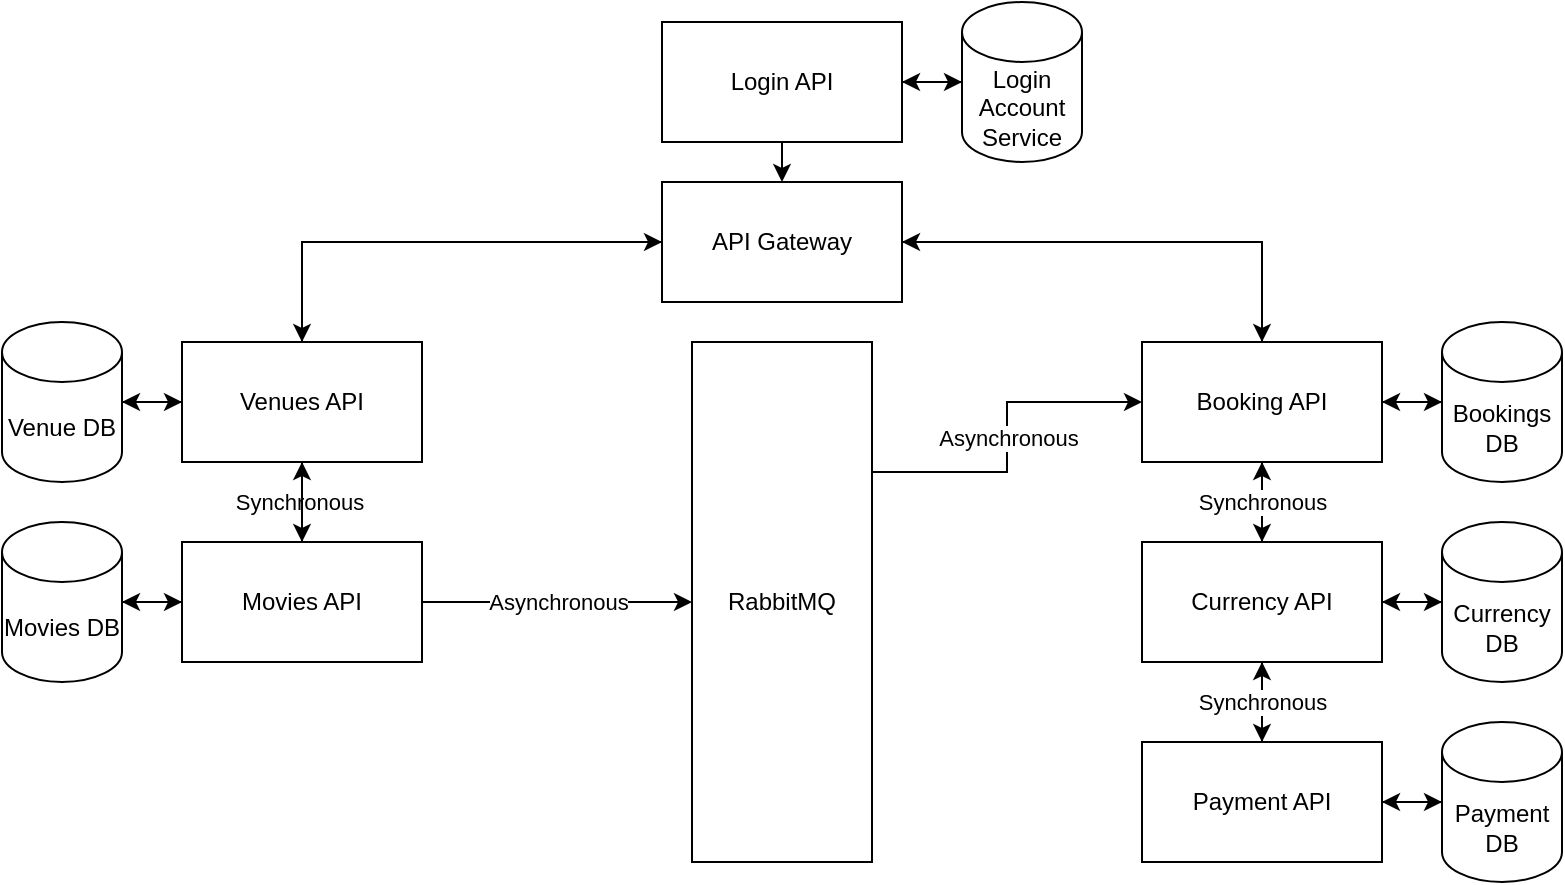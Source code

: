 <mxfile version="15.1.4" type="device"><diagram id="KUEhBBuLa6dwrgG01GGf" name="Page-1"><mxGraphModel dx="1209" dy="675" grid="1" gridSize="10" guides="1" tooltips="1" connect="1" arrows="1" fold="1" page="1" pageScale="1" pageWidth="850" pageHeight="1100" math="0" shadow="0"><root><mxCell id="0"/><mxCell id="1" parent="0"/><mxCell id="QvOMj8atqm_Ou_wZ5UZj-12" style="edgeStyle=orthogonalEdgeStyle;rounded=0;orthogonalLoop=1;jettySize=auto;html=1;exitX=0.5;exitY=1;exitDx=0;exitDy=0;entryX=0.5;entryY=0;entryDx=0;entryDy=0;" edge="1" parent="1" source="QvOMj8atqm_Ou_wZ5UZj-1" target="QvOMj8atqm_Ou_wZ5UZj-11"><mxGeometry relative="1" as="geometry"/></mxCell><mxCell id="QvOMj8atqm_Ou_wZ5UZj-22" value="" style="edgeStyle=orthogonalEdgeStyle;rounded=0;orthogonalLoop=1;jettySize=auto;html=1;" edge="1" parent="1" source="QvOMj8atqm_Ou_wZ5UZj-1" target="QvOMj8atqm_Ou_wZ5UZj-21"><mxGeometry relative="1" as="geometry"/></mxCell><mxCell id="QvOMj8atqm_Ou_wZ5UZj-1" value="Login API" style="rounded=0;whiteSpace=wrap;html=1;" vertex="1" parent="1"><mxGeometry x="390" y="160" width="120" height="60" as="geometry"/></mxCell><mxCell id="QvOMj8atqm_Ou_wZ5UZj-36" style="edgeStyle=orthogonalEdgeStyle;rounded=0;orthogonalLoop=1;jettySize=auto;html=1;exitX=0.5;exitY=1;exitDx=0;exitDy=0;entryX=0.5;entryY=0;entryDx=0;entryDy=0;" edge="1" parent="1" source="QvOMj8atqm_Ou_wZ5UZj-2" target="QvOMj8atqm_Ou_wZ5UZj-5"><mxGeometry relative="1" as="geometry"/></mxCell><mxCell id="QvOMj8atqm_Ou_wZ5UZj-66" style="edgeStyle=orthogonalEdgeStyle;rounded=0;orthogonalLoop=1;jettySize=auto;html=1;exitX=1;exitY=0.5;exitDx=0;exitDy=0;entryX=0;entryY=0.5;entryDx=0;entryDy=0;entryPerimeter=0;" edge="1" parent="1" source="QvOMj8atqm_Ou_wZ5UZj-2" target="QvOMj8atqm_Ou_wZ5UZj-65"><mxGeometry relative="1" as="geometry"/></mxCell><mxCell id="QvOMj8atqm_Ou_wZ5UZj-78" style="edgeStyle=orthogonalEdgeStyle;rounded=0;orthogonalLoop=1;jettySize=auto;html=1;exitX=0.5;exitY=0;exitDx=0;exitDy=0;entryX=1;entryY=0.5;entryDx=0;entryDy=0;" edge="1" parent="1" source="QvOMj8atqm_Ou_wZ5UZj-2" target="QvOMj8atqm_Ou_wZ5UZj-11"><mxGeometry relative="1" as="geometry"/></mxCell><mxCell id="QvOMj8atqm_Ou_wZ5UZj-2" value="Booking API" style="rounded=0;whiteSpace=wrap;html=1;" vertex="1" parent="1"><mxGeometry x="630" y="320" width="120" height="60" as="geometry"/></mxCell><mxCell id="QvOMj8atqm_Ou_wZ5UZj-62" value="" style="edgeStyle=orthogonalEdgeStyle;rounded=0;orthogonalLoop=1;jettySize=auto;html=1;" edge="1" parent="1" source="QvOMj8atqm_Ou_wZ5UZj-3" target="QvOMj8atqm_Ou_wZ5UZj-5"><mxGeometry relative="1" as="geometry"/></mxCell><mxCell id="QvOMj8atqm_Ou_wZ5UZj-74" value="" style="edgeStyle=orthogonalEdgeStyle;rounded=0;orthogonalLoop=1;jettySize=auto;html=1;" edge="1" parent="1" source="QvOMj8atqm_Ou_wZ5UZj-3" target="QvOMj8atqm_Ou_wZ5UZj-72"><mxGeometry relative="1" as="geometry"/></mxCell><mxCell id="QvOMj8atqm_Ou_wZ5UZj-3" value="Payment API" style="rounded=0;whiteSpace=wrap;html=1;" vertex="1" parent="1"><mxGeometry x="630" y="520" width="120" height="60" as="geometry"/></mxCell><mxCell id="QvOMj8atqm_Ou_wZ5UZj-39" value="Synchronous&amp;nbsp;" style="edgeStyle=orthogonalEdgeStyle;rounded=0;orthogonalLoop=1;jettySize=auto;html=1;exitX=0.5;exitY=1;exitDx=0;exitDy=0;entryX=0.5;entryY=0;entryDx=0;entryDy=0;" edge="1" parent="1" source="QvOMj8atqm_Ou_wZ5UZj-4" target="QvOMj8atqm_Ou_wZ5UZj-38"><mxGeometry relative="1" as="geometry"/></mxCell><mxCell id="QvOMj8atqm_Ou_wZ5UZj-42" style="edgeStyle=orthogonalEdgeStyle;rounded=0;orthogonalLoop=1;jettySize=auto;html=1;exitX=0;exitY=0.5;exitDx=0;exitDy=0;entryX=1;entryY=0.5;entryDx=0;entryDy=0;entryPerimeter=0;" edge="1" parent="1" source="QvOMj8atqm_Ou_wZ5UZj-4" target="QvOMj8atqm_Ou_wZ5UZj-18"><mxGeometry relative="1" as="geometry"/></mxCell><mxCell id="QvOMj8atqm_Ou_wZ5UZj-81" style="edgeStyle=orthogonalEdgeStyle;rounded=0;orthogonalLoop=1;jettySize=auto;html=1;entryX=0;entryY=0.5;entryDx=0;entryDy=0;" edge="1" parent="1" source="QvOMj8atqm_Ou_wZ5UZj-4" target="QvOMj8atqm_Ou_wZ5UZj-11"><mxGeometry relative="1" as="geometry"><Array as="points"><mxPoint x="210" y="270"/></Array></mxGeometry></mxCell><mxCell id="QvOMj8atqm_Ou_wZ5UZj-4" value="Venues API" style="rounded=0;whiteSpace=wrap;html=1;" vertex="1" parent="1"><mxGeometry x="150" y="320" width="120" height="60" as="geometry"/></mxCell><mxCell id="QvOMj8atqm_Ou_wZ5UZj-28" value="Synchronous" style="edgeStyle=orthogonalEdgeStyle;rounded=0;orthogonalLoop=1;jettySize=auto;html=1;" edge="1" parent="1" source="QvOMj8atqm_Ou_wZ5UZj-5" target="QvOMj8atqm_Ou_wZ5UZj-3"><mxGeometry relative="1" as="geometry"/></mxCell><mxCell id="QvOMj8atqm_Ou_wZ5UZj-58" value="Synchronous" style="edgeStyle=orthogonalEdgeStyle;rounded=0;orthogonalLoop=1;jettySize=auto;html=1;" edge="1" parent="1" source="QvOMj8atqm_Ou_wZ5UZj-5" target="QvOMj8atqm_Ou_wZ5UZj-2"><mxGeometry relative="1" as="geometry"/></mxCell><mxCell id="QvOMj8atqm_Ou_wZ5UZj-71" value="" style="edgeStyle=orthogonalEdgeStyle;rounded=0;orthogonalLoop=1;jettySize=auto;html=1;" edge="1" parent="1" source="QvOMj8atqm_Ou_wZ5UZj-5" target="QvOMj8atqm_Ou_wZ5UZj-69"><mxGeometry relative="1" as="geometry"/></mxCell><mxCell id="QvOMj8atqm_Ou_wZ5UZj-5" value="Currency API" style="rounded=0;whiteSpace=wrap;html=1;" vertex="1" parent="1"><mxGeometry x="630" y="420" width="120" height="60" as="geometry"/></mxCell><mxCell id="QvOMj8atqm_Ou_wZ5UZj-57" value="Asynchronous" style="edgeStyle=orthogonalEdgeStyle;rounded=0;orthogonalLoop=1;jettySize=auto;html=1;exitX=1;exitY=0.25;exitDx=0;exitDy=0;entryX=0;entryY=0.5;entryDx=0;entryDy=0;" edge="1" parent="1" source="QvOMj8atqm_Ou_wZ5UZj-8" target="QvOMj8atqm_Ou_wZ5UZj-2"><mxGeometry relative="1" as="geometry"><mxPoint x="570" y="350" as="targetPoint"/></mxGeometry></mxCell><mxCell id="QvOMj8atqm_Ou_wZ5UZj-8" value="RabbitMQ" style="rounded=0;whiteSpace=wrap;html=1;" vertex="1" parent="1"><mxGeometry x="405" y="320" width="90" height="260" as="geometry"/></mxCell><mxCell id="QvOMj8atqm_Ou_wZ5UZj-14" style="edgeStyle=orthogonalEdgeStyle;rounded=0;orthogonalLoop=1;jettySize=auto;html=1;exitX=0;exitY=0.5;exitDx=0;exitDy=0;entryX=0.5;entryY=0;entryDx=0;entryDy=0;" edge="1" parent="1" source="QvOMj8atqm_Ou_wZ5UZj-11" target="QvOMj8atqm_Ou_wZ5UZj-4"><mxGeometry relative="1" as="geometry"/></mxCell><mxCell id="QvOMj8atqm_Ou_wZ5UZj-79" value="" style="edgeStyle=orthogonalEdgeStyle;rounded=0;orthogonalLoop=1;jettySize=auto;html=1;" edge="1" parent="1" source="QvOMj8atqm_Ou_wZ5UZj-11" target="QvOMj8atqm_Ou_wZ5UZj-2"><mxGeometry relative="1" as="geometry"/></mxCell><mxCell id="QvOMj8atqm_Ou_wZ5UZj-11" value="API Gateway" style="rounded=0;whiteSpace=wrap;html=1;" vertex="1" parent="1"><mxGeometry x="390" y="240" width="120" height="60" as="geometry"/></mxCell><mxCell id="QvOMj8atqm_Ou_wZ5UZj-68" value="" style="edgeStyle=orthogonalEdgeStyle;rounded=0;orthogonalLoop=1;jettySize=auto;html=1;" edge="1" parent="1" source="QvOMj8atqm_Ou_wZ5UZj-18" target="QvOMj8atqm_Ou_wZ5UZj-4"><mxGeometry relative="1" as="geometry"/></mxCell><mxCell id="QvOMj8atqm_Ou_wZ5UZj-18" value="Venue DB" style="shape=cylinder3;whiteSpace=wrap;html=1;boundedLbl=1;backgroundOutline=1;size=15;" vertex="1" parent="1"><mxGeometry x="60" y="310" width="60" height="80" as="geometry"/></mxCell><mxCell id="QvOMj8atqm_Ou_wZ5UZj-75" value="" style="edgeStyle=orthogonalEdgeStyle;rounded=0;orthogonalLoop=1;jettySize=auto;html=1;" edge="1" parent="1" source="QvOMj8atqm_Ou_wZ5UZj-21" target="QvOMj8atqm_Ou_wZ5UZj-1"><mxGeometry relative="1" as="geometry"/></mxCell><mxCell id="QvOMj8atqm_Ou_wZ5UZj-21" value="Login Account Service" style="shape=cylinder3;whiteSpace=wrap;html=1;boundedLbl=1;backgroundOutline=1;size=15;" vertex="1" parent="1"><mxGeometry x="540" y="150" width="60" height="80" as="geometry"/></mxCell><mxCell id="QvOMj8atqm_Ou_wZ5UZj-41" style="edgeStyle=orthogonalEdgeStyle;rounded=0;orthogonalLoop=1;jettySize=auto;html=1;exitX=0;exitY=0.5;exitDx=0;exitDy=0;" edge="1" parent="1" source="QvOMj8atqm_Ou_wZ5UZj-38" target="QvOMj8atqm_Ou_wZ5UZj-40"><mxGeometry relative="1" as="geometry"/></mxCell><mxCell id="QvOMj8atqm_Ou_wZ5UZj-60" value="" style="edgeStyle=orthogonalEdgeStyle;rounded=0;orthogonalLoop=1;jettySize=auto;html=1;" edge="1" parent="1" source="QvOMj8atqm_Ou_wZ5UZj-38" target="QvOMj8atqm_Ou_wZ5UZj-4"><mxGeometry relative="1" as="geometry"/></mxCell><mxCell id="QvOMj8atqm_Ou_wZ5UZj-61" value="Asynchronous" style="edgeStyle=orthogonalEdgeStyle;rounded=0;orthogonalLoop=1;jettySize=auto;html=1;exitX=1;exitY=0.5;exitDx=0;exitDy=0;entryX=0;entryY=0.5;entryDx=0;entryDy=0;" edge="1" parent="1" source="QvOMj8atqm_Ou_wZ5UZj-38" target="QvOMj8atqm_Ou_wZ5UZj-8"><mxGeometry relative="1" as="geometry"/></mxCell><mxCell id="QvOMj8atqm_Ou_wZ5UZj-38" value="Movies API" style="rounded=0;whiteSpace=wrap;html=1;" vertex="1" parent="1"><mxGeometry x="150" y="420" width="120" height="60" as="geometry"/></mxCell><mxCell id="QvOMj8atqm_Ou_wZ5UZj-59" value="" style="edgeStyle=orthogonalEdgeStyle;rounded=0;orthogonalLoop=1;jettySize=auto;html=1;" edge="1" parent="1" source="QvOMj8atqm_Ou_wZ5UZj-40" target="QvOMj8atqm_Ou_wZ5UZj-38"><mxGeometry relative="1" as="geometry"/></mxCell><mxCell id="QvOMj8atqm_Ou_wZ5UZj-40" value="Movies DB" style="shape=cylinder3;whiteSpace=wrap;html=1;boundedLbl=1;backgroundOutline=1;size=15;" vertex="1" parent="1"><mxGeometry x="60" y="410" width="60" height="80" as="geometry"/></mxCell><mxCell id="QvOMj8atqm_Ou_wZ5UZj-44" style="edgeStyle=orthogonalEdgeStyle;rounded=0;orthogonalLoop=1;jettySize=auto;html=1;exitX=0.5;exitY=1;exitDx=0;exitDy=0;" edge="1" parent="1" source="QvOMj8atqm_Ou_wZ5UZj-8" target="QvOMj8atqm_Ou_wZ5UZj-8"><mxGeometry relative="1" as="geometry"/></mxCell><mxCell id="QvOMj8atqm_Ou_wZ5UZj-67" value="" style="edgeStyle=orthogonalEdgeStyle;rounded=0;orthogonalLoop=1;jettySize=auto;html=1;" edge="1" parent="1" source="QvOMj8atqm_Ou_wZ5UZj-65" target="QvOMj8atqm_Ou_wZ5UZj-2"><mxGeometry relative="1" as="geometry"/></mxCell><mxCell id="QvOMj8atqm_Ou_wZ5UZj-65" value="Bookings DB" style="shape=cylinder3;whiteSpace=wrap;html=1;boundedLbl=1;backgroundOutline=1;size=15;" vertex="1" parent="1"><mxGeometry x="780" y="310" width="60" height="80" as="geometry"/></mxCell><mxCell id="QvOMj8atqm_Ou_wZ5UZj-70" value="" style="edgeStyle=orthogonalEdgeStyle;rounded=0;orthogonalLoop=1;jettySize=auto;html=1;" edge="1" parent="1" source="QvOMj8atqm_Ou_wZ5UZj-69" target="QvOMj8atqm_Ou_wZ5UZj-5"><mxGeometry relative="1" as="geometry"/></mxCell><mxCell id="QvOMj8atqm_Ou_wZ5UZj-69" value="Currency DB" style="shape=cylinder3;whiteSpace=wrap;html=1;boundedLbl=1;backgroundOutline=1;size=15;" vertex="1" parent="1"><mxGeometry x="780" y="410" width="60" height="80" as="geometry"/></mxCell><mxCell id="QvOMj8atqm_Ou_wZ5UZj-73" value="" style="edgeStyle=orthogonalEdgeStyle;rounded=0;orthogonalLoop=1;jettySize=auto;html=1;" edge="1" parent="1" source="QvOMj8atqm_Ou_wZ5UZj-72" target="QvOMj8atqm_Ou_wZ5UZj-3"><mxGeometry relative="1" as="geometry"/></mxCell><mxCell id="QvOMj8atqm_Ou_wZ5UZj-72" value="Payment DB" style="shape=cylinder3;whiteSpace=wrap;html=1;boundedLbl=1;backgroundOutline=1;size=15;" vertex="1" parent="1"><mxGeometry x="780" y="510" width="60" height="80" as="geometry"/></mxCell></root></mxGraphModel></diagram></mxfile>